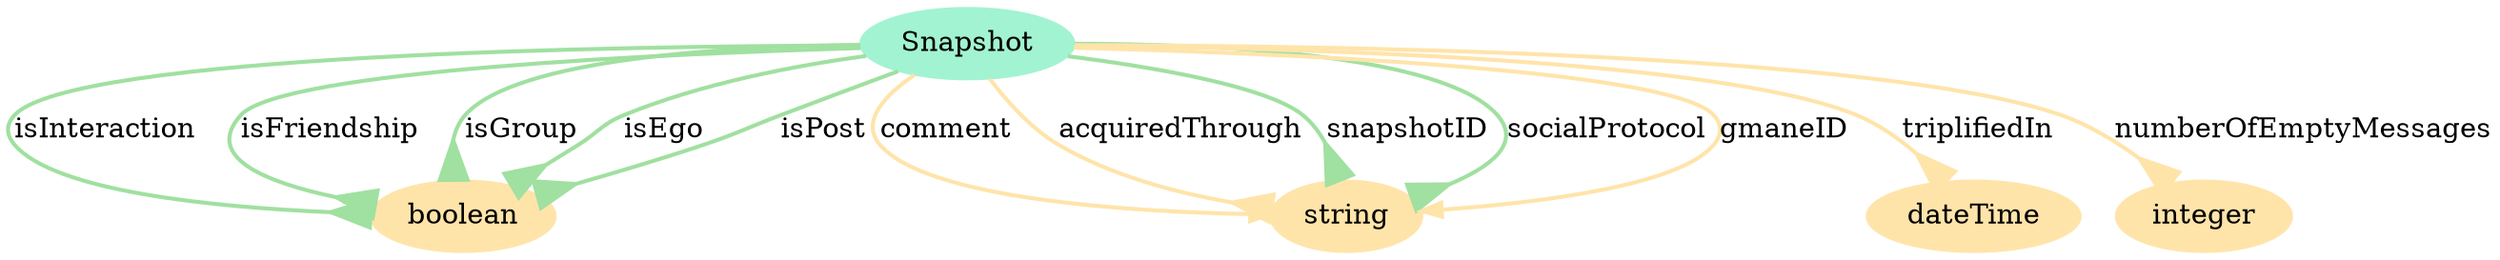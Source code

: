 digraph  {
	node [label="\N"];
	Snapshot	 [color="#A2F3D1",
		style=filled];
	1	 [color="#FFE4AA",
		label=boolean,
		style=filled];
	Snapshot -> 1 [key="Snapshot-1-1",
	arrowhead=inv,
	arrowsize=2.0,
	color="#A0E0A0",
	label=isInteraction,
	penwidth=2];
Snapshot -> 1 [key="Snapshot-1-6",
arrowhead=inv,
arrowsize=2.0,
color="#A0E0A0",
label=isFriendship,
penwidth=2];
Snapshot -> 1 [key="Snapshot-1-7",
arrowhead=inv,
arrowsize=2.0,
color="#A0E0A0",
label=isGroup,
penwidth=2];
Snapshot -> 1 [key="Snapshot-1-11",
arrowhead=inv,
arrowsize=2.0,
color="#A0E0A0",
label=isEgo,
penwidth=2];
Snapshot -> 1 [key="Snapshot-1-12",
arrowhead=inv,
arrowsize=2.0,
color="#A0E0A0",
label=isPost,
penwidth=2];
2 [color="#FFE4AA",
label=string,
style=filled];
Snapshot -> 2 [key="Snapshot-2-2",
color="#FFE4AA",
label=comment,
penwidth=2];
Snapshot -> 2 [key="Snapshot-2-4",
arrowhead=inv,
arrowsize=2.0,
color="#FFE4AA",
label=acquiredThrough,
penwidth=2];
Snapshot -> 2 [key="Snapshot-2-5",
arrowhead=inv,
arrowsize=2.0,
color="#A0E0A0",
label=snapshotID,
penwidth=2];
Snapshot -> 2 [key="Snapshot-2-8",
arrowhead=inv,
arrowsize=2.0,
color="#A0E0A0",
label=socialProtocol,
penwidth=2];
Snapshot -> 2 [key="Snapshot-2-10",
color="#FFE4AA",
label=gmaneID,
penwidth=2];
3 [color="#FFE4AA",
label=dateTime,
style=filled];
Snapshot -> 3 [key="Snapshot-3-3",
arrowhead=inv,
arrowsize=2.0,
color="#FFE4AA",
label=triplifiedIn,
penwidth=2];
4 [color="#FFE4AA",
label=integer,
style=filled];
Snapshot -> 4 [key="Snapshot-4-9",
arrowhead=inv,
arrowsize=2.0,
color="#FFE4AA",
label=numberOfEmptyMessages,
penwidth=2];
}
